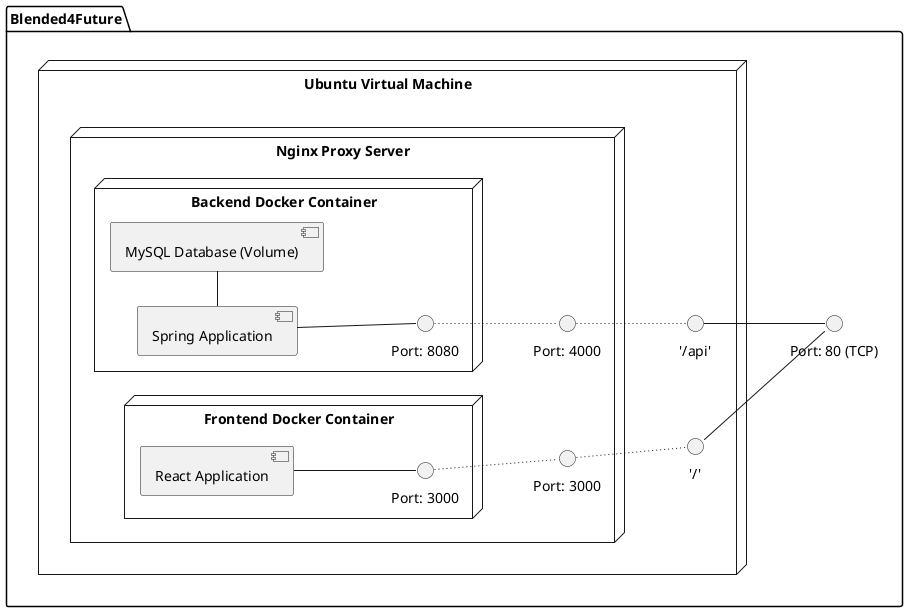@startuml physical_l4

left to right direction

package Blended4Future {

    interface tcp_int as "Port: 80 (TCP)"
    node vtm as "Ubuntu Virtual Machine" {

        interface nginx_backend as "'/api'"
        interface nginx_frontend as "'/'"

        node nginx as "Nginx Proxy Server" {

            node frontend_docker as "Frontend Docker Container" {
                component frontend as "React Application"
                interface frontend_interface as "Port: 3000"
                frontend -d- frontend_interface
            }
            interface frontend_docker_int as "Port: 3000"
            
            interface backend_docker_int as "Port: 4000"
            node backend_docker as "Backend Docker Container" {
                component db as "MySQL Database (Volume)"
                component backend as "Spring Application"
                interface backend_interface as "Port: 8080"
                db -l- backend
                backend -d- backend_interface
            }

            backend_interface -d[dotted]- backend_docker_int
            frontend_interface -d[dotted]- frontend_docker_int

            frontend_docker_int -[dotted]- nginx_frontend
            backend_docker_int -[dotted]- nginx_backend
        }
        
        nginx_backend -- tcp_int
        nginx_frontend -- tcp_int
        
    }
    vtm -[hidden]- tcp_int

}

@enduml